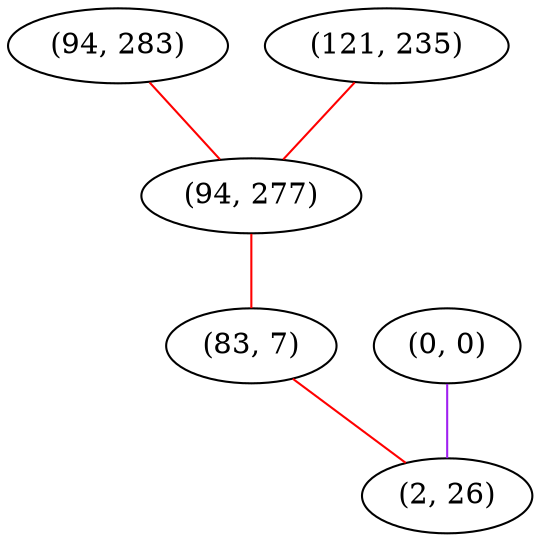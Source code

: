 graph "" {
"(94, 283)";
"(121, 235)";
"(94, 277)";
"(83, 7)";
"(0, 0)";
"(2, 26)";
"(94, 283)" -- "(94, 277)"  [color=red, key=0, weight=1];
"(121, 235)" -- "(94, 277)"  [color=red, key=0, weight=1];
"(94, 277)" -- "(83, 7)"  [color=red, key=0, weight=1];
"(83, 7)" -- "(2, 26)"  [color=red, key=0, weight=1];
"(0, 0)" -- "(2, 26)"  [color=purple, key=0, weight=4];
}
